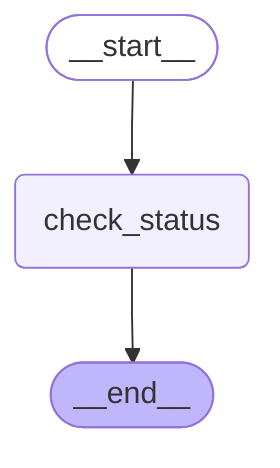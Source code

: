 ---
config:
  flowchart:
    curve: linear
---
graph TD;
	__start__([<p>__start__</p>]):::first
	check_status(check_status)
	__end__([<p>__end__</p>]):::last
	__start__ --> check_status;
	check_status --> __end__;
	classDef default fill:#f2f0ff,line-height:1.2
	classDef first fill-opacity:0
	classDef last fill:#bfb6fc